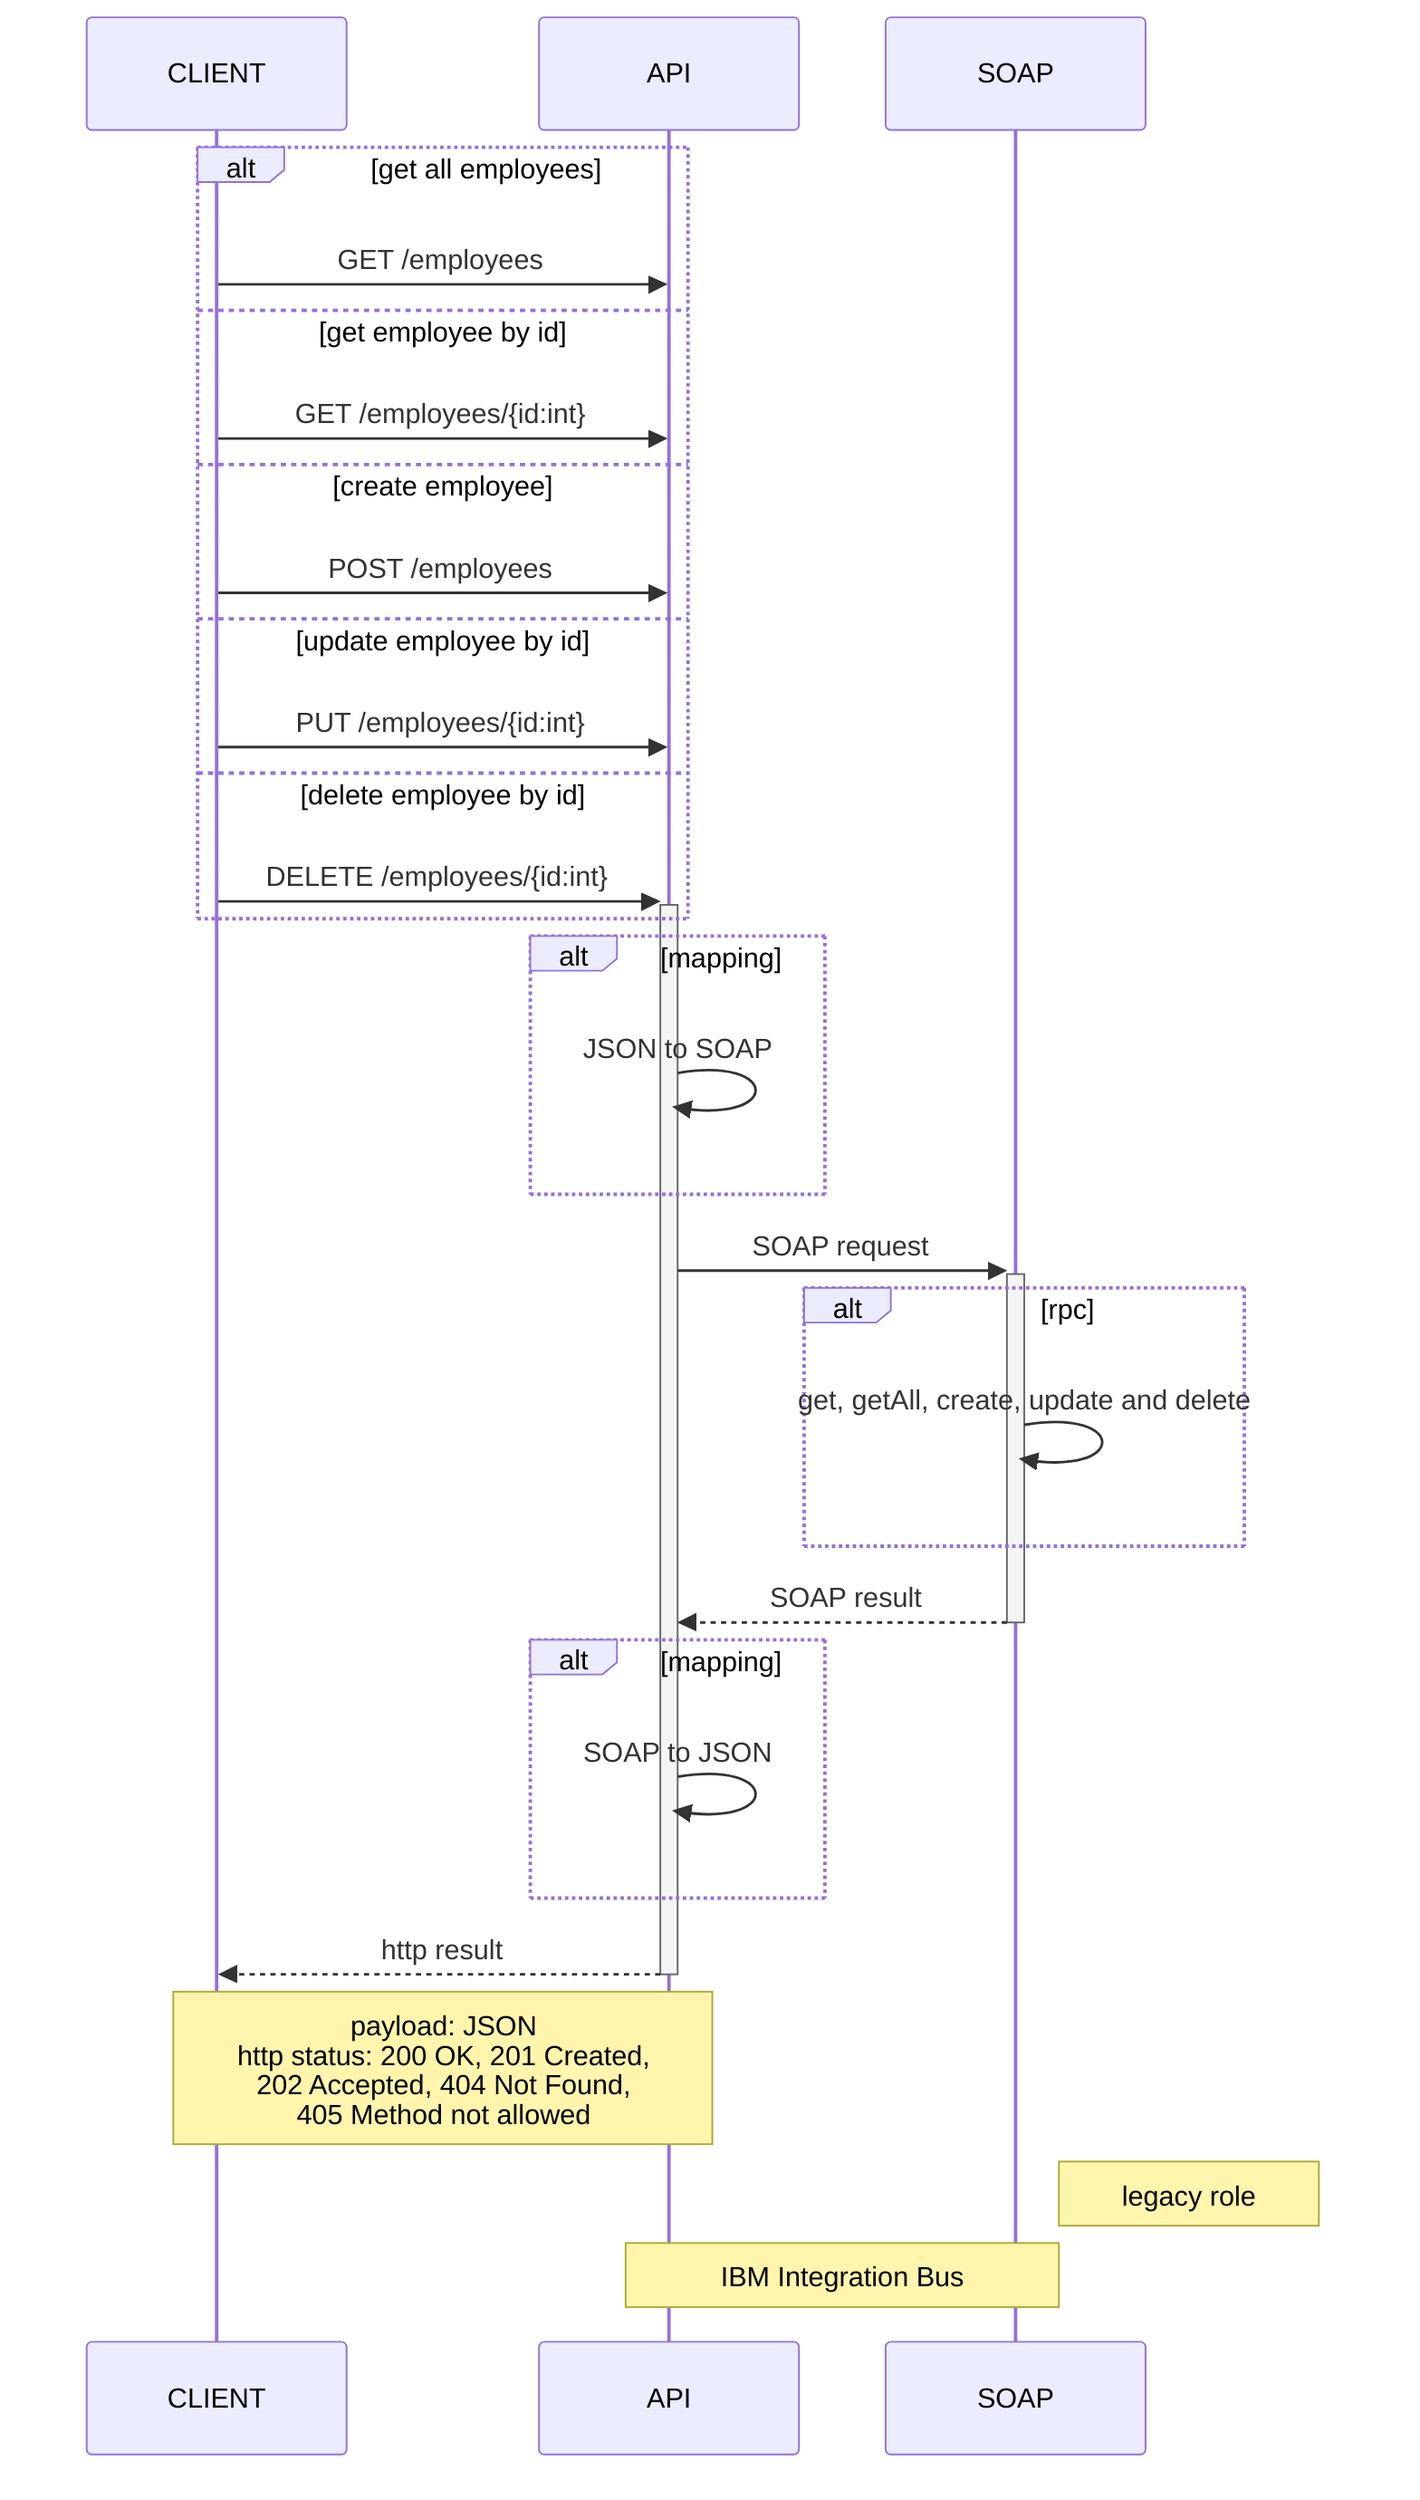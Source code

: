 sequenceDiagram
    alt get all employees
        CLIENT->>API: GET /employees
    else get employee by id
        CLIENT->>API: GET /employees/{id:int}
    else create employee 
        CLIENT->>API: POST /employees
    else update employee by id
        CLIENT->>API: PUT /employees/{id:int}
    else delete employee by id
        CLIENT->>+API: DELETE /employees/{id:int}
    end
    alt mapping
        API->>API: JSON to SOAP
    end
    API->>+SOAP: SOAP request
    alt rpc
        SOAP->>SOAP: get, getAll, create, update and delete
    end
    SOAP-->>-API: SOAP result
    alt mapping
        API->>API: SOAP to JSON
    end
    API-->>-CLIENT: http result
    Note over API,CLIENT: payload: JSON<br>http status: 200 OK, 201 Created,<br>202 Accepted, 404 Not Found,<br>405 Method not allowed
    Note right of SOAP: legacy role
    Note over API,SOAP: IBM Integration Bus